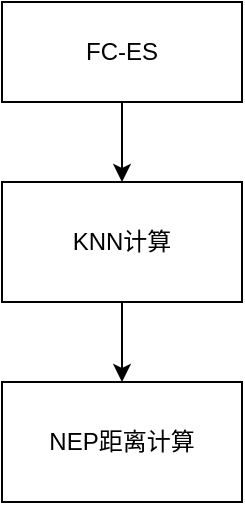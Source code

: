 <mxfile version="27.0.9">
  <diagram name="第 1 页" id="n0FgRmdMllpNhTCo88hj">
    <mxGraphModel dx="1665" dy="777" grid="1" gridSize="10" guides="1" tooltips="1" connect="1" arrows="1" fold="1" page="1" pageScale="1" pageWidth="827" pageHeight="1169" math="0" shadow="0">
      <root>
        <mxCell id="0" />
        <mxCell id="1" parent="0" />
        <mxCell id="vb5EdWWyYZ6hDgargNtk-3" style="edgeStyle=orthogonalEdgeStyle;rounded=0;orthogonalLoop=1;jettySize=auto;html=1;exitX=0.5;exitY=1;exitDx=0;exitDy=0;entryX=0.5;entryY=0;entryDx=0;entryDy=0;" edge="1" parent="1" source="vb5EdWWyYZ6hDgargNtk-1" target="vb5EdWWyYZ6hDgargNtk-2">
          <mxGeometry relative="1" as="geometry" />
        </mxCell>
        <mxCell id="vb5EdWWyYZ6hDgargNtk-1" value="FC-ES" style="rounded=0;whiteSpace=wrap;html=1;" vertex="1" parent="1">
          <mxGeometry x="340" y="10" width="120" height="50" as="geometry" />
        </mxCell>
        <mxCell id="vb5EdWWyYZ6hDgargNtk-6" style="edgeStyle=orthogonalEdgeStyle;rounded=0;orthogonalLoop=1;jettySize=auto;html=1;exitX=0.5;exitY=1;exitDx=0;exitDy=0;entryX=0.5;entryY=0;entryDx=0;entryDy=0;" edge="1" parent="1" source="vb5EdWWyYZ6hDgargNtk-2" target="vb5EdWWyYZ6hDgargNtk-5">
          <mxGeometry relative="1" as="geometry" />
        </mxCell>
        <mxCell id="vb5EdWWyYZ6hDgargNtk-2" value="KNN计算" style="rounded=0;whiteSpace=wrap;html=1;" vertex="1" parent="1">
          <mxGeometry x="340" y="100" width="120" height="60" as="geometry" />
        </mxCell>
        <mxCell id="vb5EdWWyYZ6hDgargNtk-5" value="NEP距离计算" style="rounded=0;whiteSpace=wrap;html=1;" vertex="1" parent="1">
          <mxGeometry x="340" y="200" width="120" height="60" as="geometry" />
        </mxCell>
      </root>
    </mxGraphModel>
  </diagram>
</mxfile>
